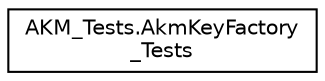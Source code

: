digraph "Graphical Class Hierarchy"
{
 // LATEX_PDF_SIZE
  edge [fontname="Helvetica",fontsize="10",labelfontname="Helvetica",labelfontsize="10"];
  node [fontname="Helvetica",fontsize="10",shape=record];
  rankdir="LR";
  Node0 [label="AKM_Tests.AkmKeyFactory\l_Tests",height=0.2,width=0.4,color="black", fillcolor="white", style="filled",URL="$class_a_k_m___tests_1_1_akm_key_factory___tests.html",tooltip=" "];
}
